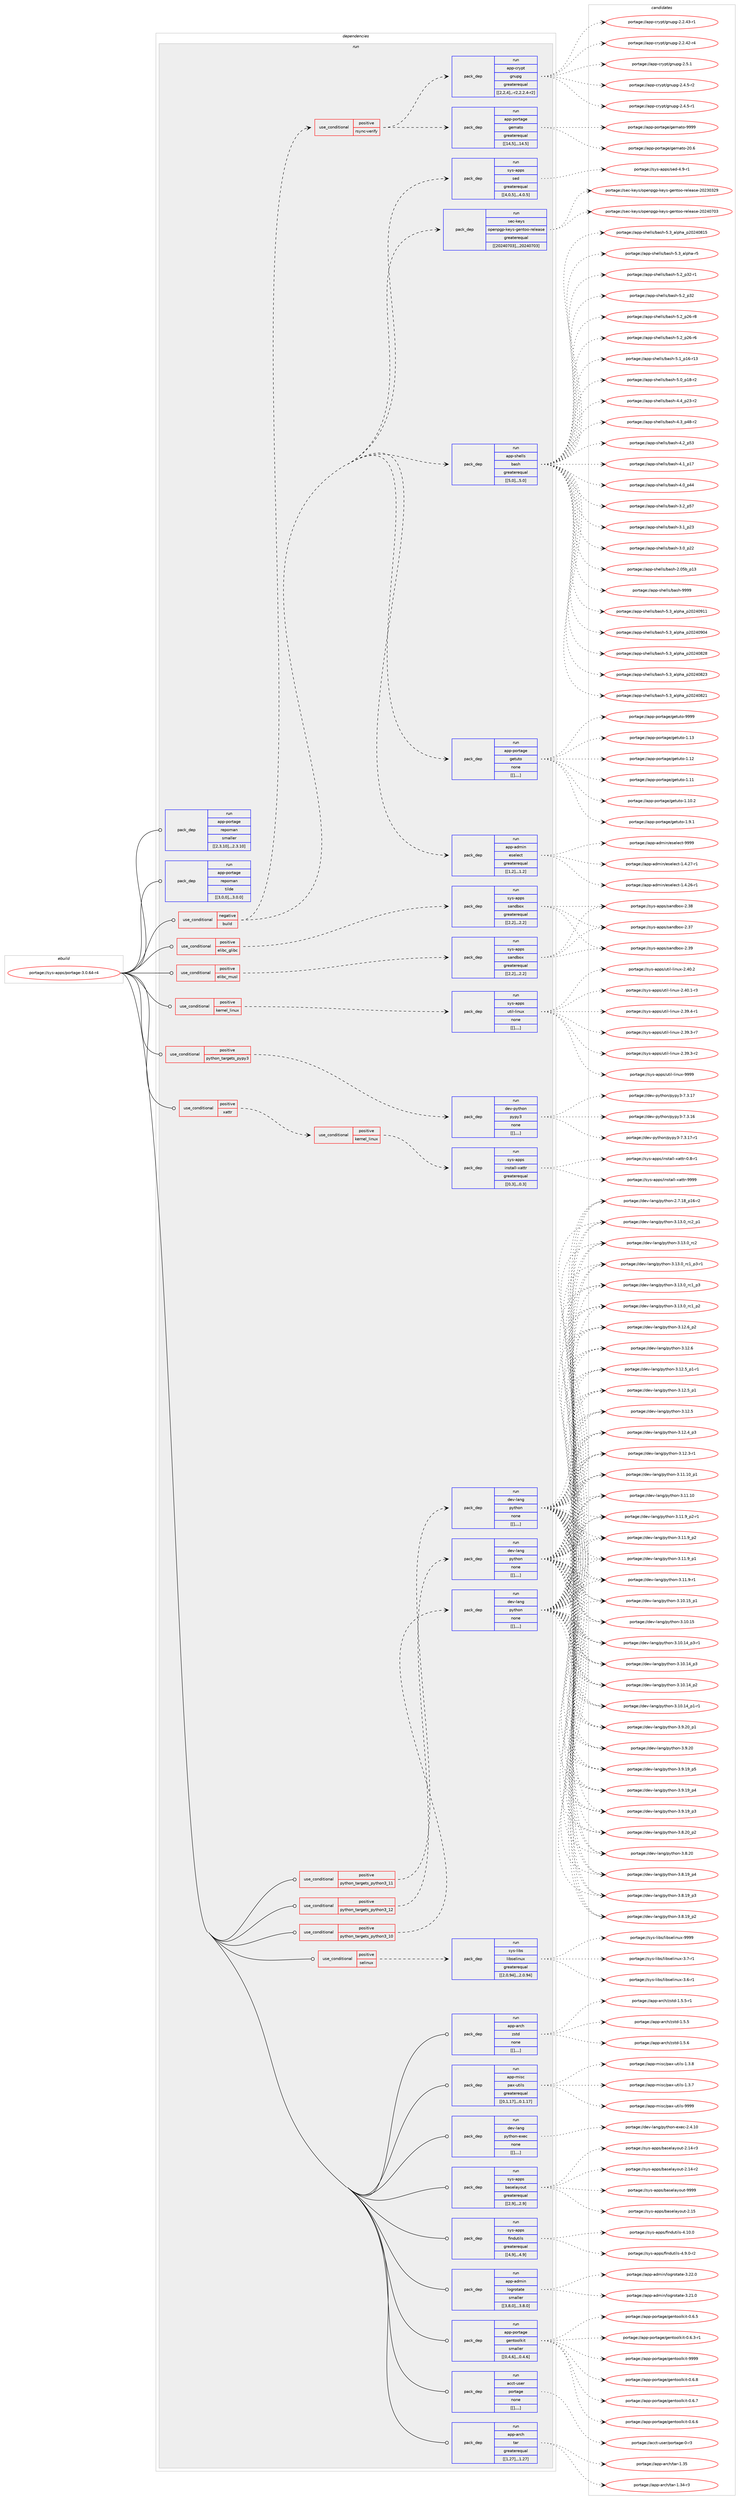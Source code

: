 digraph prolog {

# *************
# Graph options
# *************

newrank=true;
concentrate=true;
compound=true;
graph [rankdir=LR,fontname=Helvetica,fontsize=10,ranksep=1.5];#, ranksep=2.5, nodesep=0.2];
edge  [arrowhead=vee];
node  [fontname=Helvetica,fontsize=10];

# **********
# The ebuild
# **********

subgraph cluster_leftcol {
color=gray;
label=<<i>ebuild</i>>;
id [label="portage://sys-apps/portage-3.0.64-r4", color=red, width=4, href="../sys-apps/portage-3.0.64-r4.svg"];
}

# ****************
# The dependencies
# ****************

subgraph cluster_midcol {
color=gray;
label=<<i>dependencies</i>>;
subgraph cluster_compile {
fillcolor="#eeeeee";
style=filled;
label=<<i>compile</i>>;
}
subgraph cluster_compileandrun {
fillcolor="#eeeeee";
style=filled;
label=<<i>compile and run</i>>;
}
subgraph cluster_run {
fillcolor="#eeeeee";
style=filled;
label=<<i>run</i>>;
subgraph cond115573 {
dependency432664 [label=<<TABLE BORDER="0" CELLBORDER="1" CELLSPACING="0" CELLPADDING="4"><TR><TD ROWSPAN="3" CELLPADDING="10">use_conditional</TD></TR><TR><TD>negative</TD></TR><TR><TD>build</TD></TR></TABLE>>, shape=none, color=red];
subgraph pack314151 {
dependency432665 [label=<<TABLE BORDER="0" CELLBORDER="1" CELLSPACING="0" CELLPADDING="4" WIDTH="220"><TR><TD ROWSPAN="6" CELLPADDING="30">pack_dep</TD></TR><TR><TD WIDTH="110">run</TD></TR><TR><TD>app-admin</TD></TR><TR><TD>eselect</TD></TR><TR><TD>greaterequal</TD></TR><TR><TD>[[1,2],,,1.2]</TD></TR></TABLE>>, shape=none, color=blue];
}
dependency432664:e -> dependency432665:w [weight=20,style="dashed",arrowhead="vee"];
subgraph pack314152 {
dependency432666 [label=<<TABLE BORDER="0" CELLBORDER="1" CELLSPACING="0" CELLPADDING="4" WIDTH="220"><TR><TD ROWSPAN="6" CELLPADDING="30">pack_dep</TD></TR><TR><TD WIDTH="110">run</TD></TR><TR><TD>app-portage</TD></TR><TR><TD>getuto</TD></TR><TR><TD>none</TD></TR><TR><TD>[[],,,,]</TD></TR></TABLE>>, shape=none, color=blue];
}
dependency432664:e -> dependency432666:w [weight=20,style="dashed",arrowhead="vee"];
subgraph pack314153 {
dependency432667 [label=<<TABLE BORDER="0" CELLBORDER="1" CELLSPACING="0" CELLPADDING="4" WIDTH="220"><TR><TD ROWSPAN="6" CELLPADDING="30">pack_dep</TD></TR><TR><TD WIDTH="110">run</TD></TR><TR><TD>app-shells</TD></TR><TR><TD>bash</TD></TR><TR><TD>greaterequal</TD></TR><TR><TD>[[5,0],,,5.0]</TD></TR></TABLE>>, shape=none, color=blue];
}
dependency432664:e -> dependency432667:w [weight=20,style="dashed",arrowhead="vee"];
subgraph pack314154 {
dependency432668 [label=<<TABLE BORDER="0" CELLBORDER="1" CELLSPACING="0" CELLPADDING="4" WIDTH="220"><TR><TD ROWSPAN="6" CELLPADDING="30">pack_dep</TD></TR><TR><TD WIDTH="110">run</TD></TR><TR><TD>sec-keys</TD></TR><TR><TD>openpgp-keys-gentoo-release</TD></TR><TR><TD>greaterequal</TD></TR><TR><TD>[[20240703],,,20240703]</TD></TR></TABLE>>, shape=none, color=blue];
}
dependency432664:e -> dependency432668:w [weight=20,style="dashed",arrowhead="vee"];
subgraph pack314155 {
dependency432669 [label=<<TABLE BORDER="0" CELLBORDER="1" CELLSPACING="0" CELLPADDING="4" WIDTH="220"><TR><TD ROWSPAN="6" CELLPADDING="30">pack_dep</TD></TR><TR><TD WIDTH="110">run</TD></TR><TR><TD>sys-apps</TD></TR><TR><TD>sed</TD></TR><TR><TD>greaterequal</TD></TR><TR><TD>[[4,0,5],,,4.0.5]</TD></TR></TABLE>>, shape=none, color=blue];
}
dependency432664:e -> dependency432669:w [weight=20,style="dashed",arrowhead="vee"];
subgraph cond115574 {
dependency432670 [label=<<TABLE BORDER="0" CELLBORDER="1" CELLSPACING="0" CELLPADDING="4"><TR><TD ROWSPAN="3" CELLPADDING="10">use_conditional</TD></TR><TR><TD>positive</TD></TR><TR><TD>rsync-verify</TD></TR></TABLE>>, shape=none, color=red];
subgraph pack314156 {
dependency432671 [label=<<TABLE BORDER="0" CELLBORDER="1" CELLSPACING="0" CELLPADDING="4" WIDTH="220"><TR><TD ROWSPAN="6" CELLPADDING="30">pack_dep</TD></TR><TR><TD WIDTH="110">run</TD></TR><TR><TD>app-crypt</TD></TR><TR><TD>gnupg</TD></TR><TR><TD>greaterequal</TD></TR><TR><TD>[[2,2,4],,-r2,2.2.4-r2]</TD></TR></TABLE>>, shape=none, color=blue];
}
dependency432670:e -> dependency432671:w [weight=20,style="dashed",arrowhead="vee"];
subgraph pack314157 {
dependency432672 [label=<<TABLE BORDER="0" CELLBORDER="1" CELLSPACING="0" CELLPADDING="4" WIDTH="220"><TR><TD ROWSPAN="6" CELLPADDING="30">pack_dep</TD></TR><TR><TD WIDTH="110">run</TD></TR><TR><TD>app-portage</TD></TR><TR><TD>gemato</TD></TR><TR><TD>greaterequal</TD></TR><TR><TD>[[14,5],,,14.5]</TD></TR></TABLE>>, shape=none, color=blue];
}
dependency432670:e -> dependency432672:w [weight=20,style="dashed",arrowhead="vee"];
}
dependency432664:e -> dependency432670:w [weight=20,style="dashed",arrowhead="vee"];
}
id:e -> dependency432664:w [weight=20,style="solid",arrowhead="odot"];
subgraph cond115575 {
dependency432673 [label=<<TABLE BORDER="0" CELLBORDER="1" CELLSPACING="0" CELLPADDING="4"><TR><TD ROWSPAN="3" CELLPADDING="10">use_conditional</TD></TR><TR><TD>positive</TD></TR><TR><TD>elibc_glibc</TD></TR></TABLE>>, shape=none, color=red];
subgraph pack314158 {
dependency432674 [label=<<TABLE BORDER="0" CELLBORDER="1" CELLSPACING="0" CELLPADDING="4" WIDTH="220"><TR><TD ROWSPAN="6" CELLPADDING="30">pack_dep</TD></TR><TR><TD WIDTH="110">run</TD></TR><TR><TD>sys-apps</TD></TR><TR><TD>sandbox</TD></TR><TR><TD>greaterequal</TD></TR><TR><TD>[[2,2],,,2.2]</TD></TR></TABLE>>, shape=none, color=blue];
}
dependency432673:e -> dependency432674:w [weight=20,style="dashed",arrowhead="vee"];
}
id:e -> dependency432673:w [weight=20,style="solid",arrowhead="odot"];
subgraph cond115576 {
dependency432675 [label=<<TABLE BORDER="0" CELLBORDER="1" CELLSPACING="0" CELLPADDING="4"><TR><TD ROWSPAN="3" CELLPADDING="10">use_conditional</TD></TR><TR><TD>positive</TD></TR><TR><TD>elibc_musl</TD></TR></TABLE>>, shape=none, color=red];
subgraph pack314159 {
dependency432676 [label=<<TABLE BORDER="0" CELLBORDER="1" CELLSPACING="0" CELLPADDING="4" WIDTH="220"><TR><TD ROWSPAN="6" CELLPADDING="30">pack_dep</TD></TR><TR><TD WIDTH="110">run</TD></TR><TR><TD>sys-apps</TD></TR><TR><TD>sandbox</TD></TR><TR><TD>greaterequal</TD></TR><TR><TD>[[2,2],,,2.2]</TD></TR></TABLE>>, shape=none, color=blue];
}
dependency432675:e -> dependency432676:w [weight=20,style="dashed",arrowhead="vee"];
}
id:e -> dependency432675:w [weight=20,style="solid",arrowhead="odot"];
subgraph cond115577 {
dependency432677 [label=<<TABLE BORDER="0" CELLBORDER="1" CELLSPACING="0" CELLPADDING="4"><TR><TD ROWSPAN="3" CELLPADDING="10">use_conditional</TD></TR><TR><TD>positive</TD></TR><TR><TD>kernel_linux</TD></TR></TABLE>>, shape=none, color=red];
subgraph pack314160 {
dependency432678 [label=<<TABLE BORDER="0" CELLBORDER="1" CELLSPACING="0" CELLPADDING="4" WIDTH="220"><TR><TD ROWSPAN="6" CELLPADDING="30">pack_dep</TD></TR><TR><TD WIDTH="110">run</TD></TR><TR><TD>sys-apps</TD></TR><TR><TD>util-linux</TD></TR><TR><TD>none</TD></TR><TR><TD>[[],,,,]</TD></TR></TABLE>>, shape=none, color=blue];
}
dependency432677:e -> dependency432678:w [weight=20,style="dashed",arrowhead="vee"];
}
id:e -> dependency432677:w [weight=20,style="solid",arrowhead="odot"];
subgraph cond115578 {
dependency432679 [label=<<TABLE BORDER="0" CELLBORDER="1" CELLSPACING="0" CELLPADDING="4"><TR><TD ROWSPAN="3" CELLPADDING="10">use_conditional</TD></TR><TR><TD>positive</TD></TR><TR><TD>python_targets_pypy3</TD></TR></TABLE>>, shape=none, color=red];
subgraph pack314161 {
dependency432680 [label=<<TABLE BORDER="0" CELLBORDER="1" CELLSPACING="0" CELLPADDING="4" WIDTH="220"><TR><TD ROWSPAN="6" CELLPADDING="30">pack_dep</TD></TR><TR><TD WIDTH="110">run</TD></TR><TR><TD>dev-python</TD></TR><TR><TD>pypy3</TD></TR><TR><TD>none</TD></TR><TR><TD>[[],,,,]</TD></TR></TABLE>>, shape=none, color=blue];
}
dependency432679:e -> dependency432680:w [weight=20,style="dashed",arrowhead="vee"];
}
id:e -> dependency432679:w [weight=20,style="solid",arrowhead="odot"];
subgraph cond115579 {
dependency432681 [label=<<TABLE BORDER="0" CELLBORDER="1" CELLSPACING="0" CELLPADDING="4"><TR><TD ROWSPAN="3" CELLPADDING="10">use_conditional</TD></TR><TR><TD>positive</TD></TR><TR><TD>python_targets_python3_10</TD></TR></TABLE>>, shape=none, color=red];
subgraph pack314162 {
dependency432682 [label=<<TABLE BORDER="0" CELLBORDER="1" CELLSPACING="0" CELLPADDING="4" WIDTH="220"><TR><TD ROWSPAN="6" CELLPADDING="30">pack_dep</TD></TR><TR><TD WIDTH="110">run</TD></TR><TR><TD>dev-lang</TD></TR><TR><TD>python</TD></TR><TR><TD>none</TD></TR><TR><TD>[[],,,,]</TD></TR></TABLE>>, shape=none, color=blue];
}
dependency432681:e -> dependency432682:w [weight=20,style="dashed",arrowhead="vee"];
}
id:e -> dependency432681:w [weight=20,style="solid",arrowhead="odot"];
subgraph cond115580 {
dependency432683 [label=<<TABLE BORDER="0" CELLBORDER="1" CELLSPACING="0" CELLPADDING="4"><TR><TD ROWSPAN="3" CELLPADDING="10">use_conditional</TD></TR><TR><TD>positive</TD></TR><TR><TD>python_targets_python3_11</TD></TR></TABLE>>, shape=none, color=red];
subgraph pack314163 {
dependency432684 [label=<<TABLE BORDER="0" CELLBORDER="1" CELLSPACING="0" CELLPADDING="4" WIDTH="220"><TR><TD ROWSPAN="6" CELLPADDING="30">pack_dep</TD></TR><TR><TD WIDTH="110">run</TD></TR><TR><TD>dev-lang</TD></TR><TR><TD>python</TD></TR><TR><TD>none</TD></TR><TR><TD>[[],,,,]</TD></TR></TABLE>>, shape=none, color=blue];
}
dependency432683:e -> dependency432684:w [weight=20,style="dashed",arrowhead="vee"];
}
id:e -> dependency432683:w [weight=20,style="solid",arrowhead="odot"];
subgraph cond115581 {
dependency432685 [label=<<TABLE BORDER="0" CELLBORDER="1" CELLSPACING="0" CELLPADDING="4"><TR><TD ROWSPAN="3" CELLPADDING="10">use_conditional</TD></TR><TR><TD>positive</TD></TR><TR><TD>python_targets_python3_12</TD></TR></TABLE>>, shape=none, color=red];
subgraph pack314164 {
dependency432686 [label=<<TABLE BORDER="0" CELLBORDER="1" CELLSPACING="0" CELLPADDING="4" WIDTH="220"><TR><TD ROWSPAN="6" CELLPADDING="30">pack_dep</TD></TR><TR><TD WIDTH="110">run</TD></TR><TR><TD>dev-lang</TD></TR><TR><TD>python</TD></TR><TR><TD>none</TD></TR><TR><TD>[[],,,,]</TD></TR></TABLE>>, shape=none, color=blue];
}
dependency432685:e -> dependency432686:w [weight=20,style="dashed",arrowhead="vee"];
}
id:e -> dependency432685:w [weight=20,style="solid",arrowhead="odot"];
subgraph cond115582 {
dependency432687 [label=<<TABLE BORDER="0" CELLBORDER="1" CELLSPACING="0" CELLPADDING="4"><TR><TD ROWSPAN="3" CELLPADDING="10">use_conditional</TD></TR><TR><TD>positive</TD></TR><TR><TD>selinux</TD></TR></TABLE>>, shape=none, color=red];
subgraph pack314165 {
dependency432688 [label=<<TABLE BORDER="0" CELLBORDER="1" CELLSPACING="0" CELLPADDING="4" WIDTH="220"><TR><TD ROWSPAN="6" CELLPADDING="30">pack_dep</TD></TR><TR><TD WIDTH="110">run</TD></TR><TR><TD>sys-libs</TD></TR><TR><TD>libselinux</TD></TR><TR><TD>greaterequal</TD></TR><TR><TD>[[2,0,94],,,2.0.94]</TD></TR></TABLE>>, shape=none, color=blue];
}
dependency432687:e -> dependency432688:w [weight=20,style="dashed",arrowhead="vee"];
}
id:e -> dependency432687:w [weight=20,style="solid",arrowhead="odot"];
subgraph cond115583 {
dependency432689 [label=<<TABLE BORDER="0" CELLBORDER="1" CELLSPACING="0" CELLPADDING="4"><TR><TD ROWSPAN="3" CELLPADDING="10">use_conditional</TD></TR><TR><TD>positive</TD></TR><TR><TD>xattr</TD></TR></TABLE>>, shape=none, color=red];
subgraph cond115584 {
dependency432690 [label=<<TABLE BORDER="0" CELLBORDER="1" CELLSPACING="0" CELLPADDING="4"><TR><TD ROWSPAN="3" CELLPADDING="10">use_conditional</TD></TR><TR><TD>positive</TD></TR><TR><TD>kernel_linux</TD></TR></TABLE>>, shape=none, color=red];
subgraph pack314166 {
dependency432691 [label=<<TABLE BORDER="0" CELLBORDER="1" CELLSPACING="0" CELLPADDING="4" WIDTH="220"><TR><TD ROWSPAN="6" CELLPADDING="30">pack_dep</TD></TR><TR><TD WIDTH="110">run</TD></TR><TR><TD>sys-apps</TD></TR><TR><TD>install-xattr</TD></TR><TR><TD>greaterequal</TD></TR><TR><TD>[[0,3],,,0.3]</TD></TR></TABLE>>, shape=none, color=blue];
}
dependency432690:e -> dependency432691:w [weight=20,style="dashed",arrowhead="vee"];
}
dependency432689:e -> dependency432690:w [weight=20,style="dashed",arrowhead="vee"];
}
id:e -> dependency432689:w [weight=20,style="solid",arrowhead="odot"];
subgraph pack314167 {
dependency432692 [label=<<TABLE BORDER="0" CELLBORDER="1" CELLSPACING="0" CELLPADDING="4" WIDTH="220"><TR><TD ROWSPAN="6" CELLPADDING="30">pack_dep</TD></TR><TR><TD WIDTH="110">run</TD></TR><TR><TD>acct-user</TD></TR><TR><TD>portage</TD></TR><TR><TD>none</TD></TR><TR><TD>[[],,,,]</TD></TR></TABLE>>, shape=none, color=blue];
}
id:e -> dependency432692:w [weight=20,style="solid",arrowhead="odot"];
subgraph pack314168 {
dependency432693 [label=<<TABLE BORDER="0" CELLBORDER="1" CELLSPACING="0" CELLPADDING="4" WIDTH="220"><TR><TD ROWSPAN="6" CELLPADDING="30">pack_dep</TD></TR><TR><TD WIDTH="110">run</TD></TR><TR><TD>app-arch</TD></TR><TR><TD>tar</TD></TR><TR><TD>greaterequal</TD></TR><TR><TD>[[1,27],,,1.27]</TD></TR></TABLE>>, shape=none, color=blue];
}
id:e -> dependency432693:w [weight=20,style="solid",arrowhead="odot"];
subgraph pack314169 {
dependency432694 [label=<<TABLE BORDER="0" CELLBORDER="1" CELLSPACING="0" CELLPADDING="4" WIDTH="220"><TR><TD ROWSPAN="6" CELLPADDING="30">pack_dep</TD></TR><TR><TD WIDTH="110">run</TD></TR><TR><TD>app-arch</TD></TR><TR><TD>zstd</TD></TR><TR><TD>none</TD></TR><TR><TD>[[],,,,]</TD></TR></TABLE>>, shape=none, color=blue];
}
id:e -> dependency432694:w [weight=20,style="solid",arrowhead="odot"];
subgraph pack314170 {
dependency432695 [label=<<TABLE BORDER="0" CELLBORDER="1" CELLSPACING="0" CELLPADDING="4" WIDTH="220"><TR><TD ROWSPAN="6" CELLPADDING="30">pack_dep</TD></TR><TR><TD WIDTH="110">run</TD></TR><TR><TD>app-misc</TD></TR><TR><TD>pax-utils</TD></TR><TR><TD>greaterequal</TD></TR><TR><TD>[[0,1,17],,,0.1.17]</TD></TR></TABLE>>, shape=none, color=blue];
}
id:e -> dependency432695:w [weight=20,style="solid",arrowhead="odot"];
subgraph pack314171 {
dependency432696 [label=<<TABLE BORDER="0" CELLBORDER="1" CELLSPACING="0" CELLPADDING="4" WIDTH="220"><TR><TD ROWSPAN="6" CELLPADDING="30">pack_dep</TD></TR><TR><TD WIDTH="110">run</TD></TR><TR><TD>dev-lang</TD></TR><TR><TD>python-exec</TD></TR><TR><TD>none</TD></TR><TR><TD>[[],,,,]</TD></TR></TABLE>>, shape=none, color=blue];
}
id:e -> dependency432696:w [weight=20,style="solid",arrowhead="odot"];
subgraph pack314172 {
dependency432697 [label=<<TABLE BORDER="0" CELLBORDER="1" CELLSPACING="0" CELLPADDING="4" WIDTH="220"><TR><TD ROWSPAN="6" CELLPADDING="30">pack_dep</TD></TR><TR><TD WIDTH="110">run</TD></TR><TR><TD>sys-apps</TD></TR><TR><TD>baselayout</TD></TR><TR><TD>greaterequal</TD></TR><TR><TD>[[2,9],,,2.9]</TD></TR></TABLE>>, shape=none, color=blue];
}
id:e -> dependency432697:w [weight=20,style="solid",arrowhead="odot"];
subgraph pack314173 {
dependency432698 [label=<<TABLE BORDER="0" CELLBORDER="1" CELLSPACING="0" CELLPADDING="4" WIDTH="220"><TR><TD ROWSPAN="6" CELLPADDING="30">pack_dep</TD></TR><TR><TD WIDTH="110">run</TD></TR><TR><TD>sys-apps</TD></TR><TR><TD>findutils</TD></TR><TR><TD>greaterequal</TD></TR><TR><TD>[[4,9],,,4.9]</TD></TR></TABLE>>, shape=none, color=blue];
}
id:e -> dependency432698:w [weight=20,style="solid",arrowhead="odot"];
subgraph pack314174 {
dependency432699 [label=<<TABLE BORDER="0" CELLBORDER="1" CELLSPACING="0" CELLPADDING="4" WIDTH="220"><TR><TD ROWSPAN="6" CELLPADDING="30">pack_dep</TD></TR><TR><TD WIDTH="110">run</TD></TR><TR><TD>app-admin</TD></TR><TR><TD>logrotate</TD></TR><TR><TD>smaller</TD></TR><TR><TD>[[3,8,0],,,3.8.0]</TD></TR></TABLE>>, shape=none, color=blue];
}
id:e -> dependency432699:w [weight=20,style="solid",arrowhead="odot"];
subgraph pack314175 {
dependency432700 [label=<<TABLE BORDER="0" CELLBORDER="1" CELLSPACING="0" CELLPADDING="4" WIDTH="220"><TR><TD ROWSPAN="6" CELLPADDING="30">pack_dep</TD></TR><TR><TD WIDTH="110">run</TD></TR><TR><TD>app-portage</TD></TR><TR><TD>gentoolkit</TD></TR><TR><TD>smaller</TD></TR><TR><TD>[[0,4,6],,,0.4.6]</TD></TR></TABLE>>, shape=none, color=blue];
}
id:e -> dependency432700:w [weight=20,style="solid",arrowhead="odot"];
subgraph pack314176 {
dependency432701 [label=<<TABLE BORDER="0" CELLBORDER="1" CELLSPACING="0" CELLPADDING="4" WIDTH="220"><TR><TD ROWSPAN="6" CELLPADDING="30">pack_dep</TD></TR><TR><TD WIDTH="110">run</TD></TR><TR><TD>app-portage</TD></TR><TR><TD>repoman</TD></TR><TR><TD>smaller</TD></TR><TR><TD>[[2,3,10],,,2.3.10]</TD></TR></TABLE>>, shape=none, color=blue];
}
id:e -> dependency432701:w [weight=20,style="solid",arrowhead="odot"];
subgraph pack314177 {
dependency432702 [label=<<TABLE BORDER="0" CELLBORDER="1" CELLSPACING="0" CELLPADDING="4" WIDTH="220"><TR><TD ROWSPAN="6" CELLPADDING="30">pack_dep</TD></TR><TR><TD WIDTH="110">run</TD></TR><TR><TD>app-portage</TD></TR><TR><TD>repoman</TD></TR><TR><TD>tilde</TD></TR><TR><TD>[[3,0,0],,,3.0.0]</TD></TR></TABLE>>, shape=none, color=blue];
}
id:e -> dependency432702:w [weight=20,style="solid",arrowhead="odot"];
}
}

# **************
# The candidates
# **************

subgraph cluster_choices {
rank=same;
color=gray;
label=<<i>candidates</i>>;

subgraph choice314151 {
color=black;
nodesep=1;
choice97112112459710010910511047101115101108101991164557575757 [label="portage://app-admin/eselect-9999", color=red, width=4,href="../app-admin/eselect-9999.svg"];
choice9711211245971001091051104710111510110810199116454946524650554511449 [label="portage://app-admin/eselect-1.4.27-r1", color=red, width=4,href="../app-admin/eselect-1.4.27-r1.svg"];
choice9711211245971001091051104710111510110810199116454946524650544511449 [label="portage://app-admin/eselect-1.4.26-r1", color=red, width=4,href="../app-admin/eselect-1.4.26-r1.svg"];
dependency432665:e -> choice97112112459710010910511047101115101108101991164557575757:w [style=dotted,weight="100"];
dependency432665:e -> choice9711211245971001091051104710111510110810199116454946524650554511449:w [style=dotted,weight="100"];
dependency432665:e -> choice9711211245971001091051104710111510110810199116454946524650544511449:w [style=dotted,weight="100"];
}
subgraph choice314152 {
color=black;
nodesep=1;
choice971121124511211111411697103101471031011161171161114557575757 [label="portage://app-portage/getuto-9999", color=red, width=4,href="../app-portage/getuto-9999.svg"];
choice971121124511211111411697103101471031011161171161114549464951 [label="portage://app-portage/getuto-1.13", color=red, width=4,href="../app-portage/getuto-1.13.svg"];
choice971121124511211111411697103101471031011161171161114549464950 [label="portage://app-portage/getuto-1.12", color=red, width=4,href="../app-portage/getuto-1.12.svg"];
choice971121124511211111411697103101471031011161171161114549464949 [label="portage://app-portage/getuto-1.11", color=red, width=4,href="../app-portage/getuto-1.11.svg"];
choice9711211245112111114116971031014710310111611711611145494649484650 [label="portage://app-portage/getuto-1.10.2", color=red, width=4,href="../app-portage/getuto-1.10.2.svg"];
choice97112112451121111141169710310147103101116117116111454946574649 [label="portage://app-portage/getuto-1.9.1", color=red, width=4,href="../app-portage/getuto-1.9.1.svg"];
dependency432666:e -> choice971121124511211111411697103101471031011161171161114557575757:w [style=dotted,weight="100"];
dependency432666:e -> choice971121124511211111411697103101471031011161171161114549464951:w [style=dotted,weight="100"];
dependency432666:e -> choice971121124511211111411697103101471031011161171161114549464950:w [style=dotted,weight="100"];
dependency432666:e -> choice971121124511211111411697103101471031011161171161114549464949:w [style=dotted,weight="100"];
dependency432666:e -> choice9711211245112111114116971031014710310111611711611145494649484650:w [style=dotted,weight="100"];
dependency432666:e -> choice97112112451121111141169710310147103101116117116111454946574649:w [style=dotted,weight="100"];
}
subgraph choice314153 {
color=black;
nodesep=1;
choice97112112451151041011081081154798971151044557575757 [label="portage://app-shells/bash-9999", color=red, width=4,href="../app-shells/bash-9999.svg"];
choice971121124511510410110810811547989711510445534651959710811210497951125048505248574949 [label="portage://app-shells/bash-5.3_alpha_p20240911", color=red, width=4,href="../app-shells/bash-5.3_alpha_p20240911.svg"];
choice971121124511510410110810811547989711510445534651959710811210497951125048505248574852 [label="portage://app-shells/bash-5.3_alpha_p20240904", color=red, width=4,href="../app-shells/bash-5.3_alpha_p20240904.svg"];
choice971121124511510410110810811547989711510445534651959710811210497951125048505248565056 [label="portage://app-shells/bash-5.3_alpha_p20240828", color=red, width=4,href="../app-shells/bash-5.3_alpha_p20240828.svg"];
choice971121124511510410110810811547989711510445534651959710811210497951125048505248565051 [label="portage://app-shells/bash-5.3_alpha_p20240823", color=red, width=4,href="../app-shells/bash-5.3_alpha_p20240823.svg"];
choice971121124511510410110810811547989711510445534651959710811210497951125048505248565049 [label="portage://app-shells/bash-5.3_alpha_p20240821", color=red, width=4,href="../app-shells/bash-5.3_alpha_p20240821.svg"];
choice971121124511510410110810811547989711510445534651959710811210497951125048505248564953 [label="portage://app-shells/bash-5.3_alpha_p20240815", color=red, width=4,href="../app-shells/bash-5.3_alpha_p20240815.svg"];
choice9711211245115104101108108115479897115104455346519597108112104974511453 [label="portage://app-shells/bash-5.3_alpha-r5", color=red, width=4,href="../app-shells/bash-5.3_alpha-r5.svg"];
choice9711211245115104101108108115479897115104455346509511251504511449 [label="portage://app-shells/bash-5.2_p32-r1", color=red, width=4,href="../app-shells/bash-5.2_p32-r1.svg"];
choice971121124511510410110810811547989711510445534650951125150 [label="portage://app-shells/bash-5.2_p32", color=red, width=4,href="../app-shells/bash-5.2_p32.svg"];
choice9711211245115104101108108115479897115104455346509511250544511456 [label="portage://app-shells/bash-5.2_p26-r8", color=red, width=4,href="../app-shells/bash-5.2_p26-r8.svg"];
choice9711211245115104101108108115479897115104455346509511250544511454 [label="portage://app-shells/bash-5.2_p26-r6", color=red, width=4,href="../app-shells/bash-5.2_p26-r6.svg"];
choice971121124511510410110810811547989711510445534649951124954451144951 [label="portage://app-shells/bash-5.1_p16-r13", color=red, width=4,href="../app-shells/bash-5.1_p16-r13.svg"];
choice9711211245115104101108108115479897115104455346489511249564511450 [label="portage://app-shells/bash-5.0_p18-r2", color=red, width=4,href="../app-shells/bash-5.0_p18-r2.svg"];
choice9711211245115104101108108115479897115104455246529511250514511450 [label="portage://app-shells/bash-4.4_p23-r2", color=red, width=4,href="../app-shells/bash-4.4_p23-r2.svg"];
choice9711211245115104101108108115479897115104455246519511252564511450 [label="portage://app-shells/bash-4.3_p48-r2", color=red, width=4,href="../app-shells/bash-4.3_p48-r2.svg"];
choice971121124511510410110810811547989711510445524650951125351 [label="portage://app-shells/bash-4.2_p53", color=red, width=4,href="../app-shells/bash-4.2_p53.svg"];
choice971121124511510410110810811547989711510445524649951124955 [label="portage://app-shells/bash-4.1_p17", color=red, width=4,href="../app-shells/bash-4.1_p17.svg"];
choice971121124511510410110810811547989711510445524648951125252 [label="portage://app-shells/bash-4.0_p44", color=red, width=4,href="../app-shells/bash-4.0_p44.svg"];
choice971121124511510410110810811547989711510445514650951125355 [label="portage://app-shells/bash-3.2_p57", color=red, width=4,href="../app-shells/bash-3.2_p57.svg"];
choice971121124511510410110810811547989711510445514649951125051 [label="portage://app-shells/bash-3.1_p23", color=red, width=4,href="../app-shells/bash-3.1_p23.svg"];
choice971121124511510410110810811547989711510445514648951125050 [label="portage://app-shells/bash-3.0_p22", color=red, width=4,href="../app-shells/bash-3.0_p22.svg"];
choice9711211245115104101108108115479897115104455046485398951124951 [label="portage://app-shells/bash-2.05b_p13", color=red, width=4,href="../app-shells/bash-2.05b_p13.svg"];
dependency432667:e -> choice97112112451151041011081081154798971151044557575757:w [style=dotted,weight="100"];
dependency432667:e -> choice971121124511510410110810811547989711510445534651959710811210497951125048505248574949:w [style=dotted,weight="100"];
dependency432667:e -> choice971121124511510410110810811547989711510445534651959710811210497951125048505248574852:w [style=dotted,weight="100"];
dependency432667:e -> choice971121124511510410110810811547989711510445534651959710811210497951125048505248565056:w [style=dotted,weight="100"];
dependency432667:e -> choice971121124511510410110810811547989711510445534651959710811210497951125048505248565051:w [style=dotted,weight="100"];
dependency432667:e -> choice971121124511510410110810811547989711510445534651959710811210497951125048505248565049:w [style=dotted,weight="100"];
dependency432667:e -> choice971121124511510410110810811547989711510445534651959710811210497951125048505248564953:w [style=dotted,weight="100"];
dependency432667:e -> choice9711211245115104101108108115479897115104455346519597108112104974511453:w [style=dotted,weight="100"];
dependency432667:e -> choice9711211245115104101108108115479897115104455346509511251504511449:w [style=dotted,weight="100"];
dependency432667:e -> choice971121124511510410110810811547989711510445534650951125150:w [style=dotted,weight="100"];
dependency432667:e -> choice9711211245115104101108108115479897115104455346509511250544511456:w [style=dotted,weight="100"];
dependency432667:e -> choice9711211245115104101108108115479897115104455346509511250544511454:w [style=dotted,weight="100"];
dependency432667:e -> choice971121124511510410110810811547989711510445534649951124954451144951:w [style=dotted,weight="100"];
dependency432667:e -> choice9711211245115104101108108115479897115104455346489511249564511450:w [style=dotted,weight="100"];
dependency432667:e -> choice9711211245115104101108108115479897115104455246529511250514511450:w [style=dotted,weight="100"];
dependency432667:e -> choice9711211245115104101108108115479897115104455246519511252564511450:w [style=dotted,weight="100"];
dependency432667:e -> choice971121124511510410110810811547989711510445524650951125351:w [style=dotted,weight="100"];
dependency432667:e -> choice971121124511510410110810811547989711510445524649951124955:w [style=dotted,weight="100"];
dependency432667:e -> choice971121124511510410110810811547989711510445524648951125252:w [style=dotted,weight="100"];
dependency432667:e -> choice971121124511510410110810811547989711510445514650951125355:w [style=dotted,weight="100"];
dependency432667:e -> choice971121124511510410110810811547989711510445514649951125051:w [style=dotted,weight="100"];
dependency432667:e -> choice971121124511510410110810811547989711510445514648951125050:w [style=dotted,weight="100"];
dependency432667:e -> choice9711211245115104101108108115479897115104455046485398951124951:w [style=dotted,weight="100"];
}
subgraph choice314154 {
color=black;
nodesep=1;
choice11510199451071011211154711111210111011210311245107101121115451031011101161111114511410110810197115101455048505248554851 [label="portage://sec-keys/openpgp-keys-gentoo-release-20240703", color=red, width=4,href="../sec-keys/openpgp-keys-gentoo-release-20240703.svg"];
choice11510199451071011211154711111210111011210311245107101121115451031011101161111114511410110810197115101455048505148515057 [label="portage://sec-keys/openpgp-keys-gentoo-release-20230329", color=red, width=4,href="../sec-keys/openpgp-keys-gentoo-release-20230329.svg"];
dependency432668:e -> choice11510199451071011211154711111210111011210311245107101121115451031011101161111114511410110810197115101455048505248554851:w [style=dotted,weight="100"];
dependency432668:e -> choice11510199451071011211154711111210111011210311245107101121115451031011101161111114511410110810197115101455048505148515057:w [style=dotted,weight="100"];
}
subgraph choice314155 {
color=black;
nodesep=1;
choice115121115459711211211547115101100455246574511449 [label="portage://sys-apps/sed-4.9-r1", color=red, width=4,href="../sys-apps/sed-4.9-r1.svg"];
dependency432669:e -> choice115121115459711211211547115101100455246574511449:w [style=dotted,weight="100"];
}
subgraph choice314156 {
color=black;
nodesep=1;
choice97112112459911412111211647103110117112103455046534649 [label="portage://app-crypt/gnupg-2.5.1", color=red, width=4,href="../app-crypt/gnupg-2.5.1.svg"];
choice971121124599114121112116471031101171121034550465246534511450 [label="portage://app-crypt/gnupg-2.4.5-r2", color=red, width=4,href="../app-crypt/gnupg-2.4.5-r2.svg"];
choice971121124599114121112116471031101171121034550465246534511449 [label="portage://app-crypt/gnupg-2.4.5-r1", color=red, width=4,href="../app-crypt/gnupg-2.4.5-r1.svg"];
choice97112112459911412111211647103110117112103455046504652514511449 [label="portage://app-crypt/gnupg-2.2.43-r1", color=red, width=4,href="../app-crypt/gnupg-2.2.43-r1.svg"];
choice97112112459911412111211647103110117112103455046504652504511452 [label="portage://app-crypt/gnupg-2.2.42-r4", color=red, width=4,href="../app-crypt/gnupg-2.2.42-r4.svg"];
dependency432671:e -> choice97112112459911412111211647103110117112103455046534649:w [style=dotted,weight="100"];
dependency432671:e -> choice971121124599114121112116471031101171121034550465246534511450:w [style=dotted,weight="100"];
dependency432671:e -> choice971121124599114121112116471031101171121034550465246534511449:w [style=dotted,weight="100"];
dependency432671:e -> choice97112112459911412111211647103110117112103455046504652514511449:w [style=dotted,weight="100"];
dependency432671:e -> choice97112112459911412111211647103110117112103455046504652504511452:w [style=dotted,weight="100"];
}
subgraph choice314157 {
color=black;
nodesep=1;
choice97112112451121111141169710310147103101109971161114557575757 [label="portage://app-portage/gemato-9999", color=red, width=4,href="../app-portage/gemato-9999.svg"];
choice97112112451121111141169710310147103101109971161114550484654 [label="portage://app-portage/gemato-20.6", color=red, width=4,href="../app-portage/gemato-20.6.svg"];
dependency432672:e -> choice97112112451121111141169710310147103101109971161114557575757:w [style=dotted,weight="100"];
dependency432672:e -> choice97112112451121111141169710310147103101109971161114550484654:w [style=dotted,weight="100"];
}
subgraph choice314158 {
color=black;
nodesep=1;
choice11512111545971121121154711597110100981111204550465157 [label="portage://sys-apps/sandbox-2.39", color=red, width=4,href="../sys-apps/sandbox-2.39.svg"];
choice11512111545971121121154711597110100981111204550465156 [label="portage://sys-apps/sandbox-2.38", color=red, width=4,href="../sys-apps/sandbox-2.38.svg"];
choice11512111545971121121154711597110100981111204550465155 [label="portage://sys-apps/sandbox-2.37", color=red, width=4,href="../sys-apps/sandbox-2.37.svg"];
dependency432674:e -> choice11512111545971121121154711597110100981111204550465157:w [style=dotted,weight="100"];
dependency432674:e -> choice11512111545971121121154711597110100981111204550465156:w [style=dotted,weight="100"];
dependency432674:e -> choice11512111545971121121154711597110100981111204550465155:w [style=dotted,weight="100"];
}
subgraph choice314159 {
color=black;
nodesep=1;
choice11512111545971121121154711597110100981111204550465157 [label="portage://sys-apps/sandbox-2.39", color=red, width=4,href="../sys-apps/sandbox-2.39.svg"];
choice11512111545971121121154711597110100981111204550465156 [label="portage://sys-apps/sandbox-2.38", color=red, width=4,href="../sys-apps/sandbox-2.38.svg"];
choice11512111545971121121154711597110100981111204550465155 [label="portage://sys-apps/sandbox-2.37", color=red, width=4,href="../sys-apps/sandbox-2.37.svg"];
dependency432676:e -> choice11512111545971121121154711597110100981111204550465157:w [style=dotted,weight="100"];
dependency432676:e -> choice11512111545971121121154711597110100981111204550465156:w [style=dotted,weight="100"];
dependency432676:e -> choice11512111545971121121154711597110100981111204550465155:w [style=dotted,weight="100"];
}
subgraph choice314160 {
color=black;
nodesep=1;
choice115121115459711211211547117116105108451081051101171204557575757 [label="portage://sys-apps/util-linux-9999", color=red, width=4,href="../sys-apps/util-linux-9999.svg"];
choice1151211154597112112115471171161051084510810511011712045504652484650 [label="portage://sys-apps/util-linux-2.40.2", color=red, width=4,href="../sys-apps/util-linux-2.40.2.svg"];
choice11512111545971121121154711711610510845108105110117120455046524846494511451 [label="portage://sys-apps/util-linux-2.40.1-r3", color=red, width=4,href="../sys-apps/util-linux-2.40.1-r3.svg"];
choice11512111545971121121154711711610510845108105110117120455046515746524511449 [label="portage://sys-apps/util-linux-2.39.4-r1", color=red, width=4,href="../sys-apps/util-linux-2.39.4-r1.svg"];
choice11512111545971121121154711711610510845108105110117120455046515746514511455 [label="portage://sys-apps/util-linux-2.39.3-r7", color=red, width=4,href="../sys-apps/util-linux-2.39.3-r7.svg"];
choice11512111545971121121154711711610510845108105110117120455046515746514511450 [label="portage://sys-apps/util-linux-2.39.3-r2", color=red, width=4,href="../sys-apps/util-linux-2.39.3-r2.svg"];
dependency432678:e -> choice115121115459711211211547117116105108451081051101171204557575757:w [style=dotted,weight="100"];
dependency432678:e -> choice1151211154597112112115471171161051084510810511011712045504652484650:w [style=dotted,weight="100"];
dependency432678:e -> choice11512111545971121121154711711610510845108105110117120455046524846494511451:w [style=dotted,weight="100"];
dependency432678:e -> choice11512111545971121121154711711610510845108105110117120455046515746524511449:w [style=dotted,weight="100"];
dependency432678:e -> choice11512111545971121121154711711610510845108105110117120455046515746514511455:w [style=dotted,weight="100"];
dependency432678:e -> choice11512111545971121121154711711610510845108105110117120455046515746514511450:w [style=dotted,weight="100"];
}
subgraph choice314161 {
color=black;
nodesep=1;
choice100101118451121211161041111104711212111212151455546514649554511449 [label="portage://dev-python/pypy3-7.3.17-r1", color=red, width=4,href="../dev-python/pypy3-7.3.17-r1.svg"];
choice10010111845112121116104111110471121211121215145554651464955 [label="portage://dev-python/pypy3-7.3.17", color=red, width=4,href="../dev-python/pypy3-7.3.17.svg"];
choice10010111845112121116104111110471121211121215145554651464954 [label="portage://dev-python/pypy3-7.3.16", color=red, width=4,href="../dev-python/pypy3-7.3.16.svg"];
dependency432680:e -> choice100101118451121211161041111104711212111212151455546514649554511449:w [style=dotted,weight="100"];
dependency432680:e -> choice10010111845112121116104111110471121211121215145554651464955:w [style=dotted,weight="100"];
dependency432680:e -> choice10010111845112121116104111110471121211121215145554651464954:w [style=dotted,weight="100"];
}
subgraph choice314162 {
color=black;
nodesep=1;
choice100101118451089711010347112121116104111110455146495146489511499509511249 [label="portage://dev-lang/python-3.13.0_rc2_p1", color=red, width=4,href="../dev-lang/python-3.13.0_rc2_p1.svg"];
choice10010111845108971101034711212111610411111045514649514648951149950 [label="portage://dev-lang/python-3.13.0_rc2", color=red, width=4,href="../dev-lang/python-3.13.0_rc2.svg"];
choice1001011184510897110103471121211161041111104551464951464895114994995112514511449 [label="portage://dev-lang/python-3.13.0_rc1_p3-r1", color=red, width=4,href="../dev-lang/python-3.13.0_rc1_p3-r1.svg"];
choice100101118451089711010347112121116104111110455146495146489511499499511251 [label="portage://dev-lang/python-3.13.0_rc1_p3", color=red, width=4,href="../dev-lang/python-3.13.0_rc1_p3.svg"];
choice100101118451089711010347112121116104111110455146495146489511499499511250 [label="portage://dev-lang/python-3.13.0_rc1_p2", color=red, width=4,href="../dev-lang/python-3.13.0_rc1_p2.svg"];
choice100101118451089711010347112121116104111110455146495046549511250 [label="portage://dev-lang/python-3.12.6_p2", color=red, width=4,href="../dev-lang/python-3.12.6_p2.svg"];
choice10010111845108971101034711212111610411111045514649504654 [label="portage://dev-lang/python-3.12.6", color=red, width=4,href="../dev-lang/python-3.12.6.svg"];
choice1001011184510897110103471121211161041111104551464950465395112494511449 [label="portage://dev-lang/python-3.12.5_p1-r1", color=red, width=4,href="../dev-lang/python-3.12.5_p1-r1.svg"];
choice100101118451089711010347112121116104111110455146495046539511249 [label="portage://dev-lang/python-3.12.5_p1", color=red, width=4,href="../dev-lang/python-3.12.5_p1.svg"];
choice10010111845108971101034711212111610411111045514649504653 [label="portage://dev-lang/python-3.12.5", color=red, width=4,href="../dev-lang/python-3.12.5.svg"];
choice100101118451089711010347112121116104111110455146495046529511251 [label="portage://dev-lang/python-3.12.4_p3", color=red, width=4,href="../dev-lang/python-3.12.4_p3.svg"];
choice100101118451089711010347112121116104111110455146495046514511449 [label="portage://dev-lang/python-3.12.3-r1", color=red, width=4,href="../dev-lang/python-3.12.3-r1.svg"];
choice10010111845108971101034711212111610411111045514649494649489511249 [label="portage://dev-lang/python-3.11.10_p1", color=red, width=4,href="../dev-lang/python-3.11.10_p1.svg"];
choice1001011184510897110103471121211161041111104551464949464948 [label="portage://dev-lang/python-3.11.10", color=red, width=4,href="../dev-lang/python-3.11.10.svg"];
choice1001011184510897110103471121211161041111104551464949465795112504511449 [label="portage://dev-lang/python-3.11.9_p2-r1", color=red, width=4,href="../dev-lang/python-3.11.9_p2-r1.svg"];
choice100101118451089711010347112121116104111110455146494946579511250 [label="portage://dev-lang/python-3.11.9_p2", color=red, width=4,href="../dev-lang/python-3.11.9_p2.svg"];
choice100101118451089711010347112121116104111110455146494946579511249 [label="portage://dev-lang/python-3.11.9_p1", color=red, width=4,href="../dev-lang/python-3.11.9_p1.svg"];
choice100101118451089711010347112121116104111110455146494946574511449 [label="portage://dev-lang/python-3.11.9-r1", color=red, width=4,href="../dev-lang/python-3.11.9-r1.svg"];
choice10010111845108971101034711212111610411111045514649484649539511249 [label="portage://dev-lang/python-3.10.15_p1", color=red, width=4,href="../dev-lang/python-3.10.15_p1.svg"];
choice1001011184510897110103471121211161041111104551464948464953 [label="portage://dev-lang/python-3.10.15", color=red, width=4,href="../dev-lang/python-3.10.15.svg"];
choice100101118451089711010347112121116104111110455146494846495295112514511449 [label="portage://dev-lang/python-3.10.14_p3-r1", color=red, width=4,href="../dev-lang/python-3.10.14_p3-r1.svg"];
choice10010111845108971101034711212111610411111045514649484649529511251 [label="portage://dev-lang/python-3.10.14_p3", color=red, width=4,href="../dev-lang/python-3.10.14_p3.svg"];
choice10010111845108971101034711212111610411111045514649484649529511250 [label="portage://dev-lang/python-3.10.14_p2", color=red, width=4,href="../dev-lang/python-3.10.14_p2.svg"];
choice100101118451089711010347112121116104111110455146494846495295112494511449 [label="portage://dev-lang/python-3.10.14_p1-r1", color=red, width=4,href="../dev-lang/python-3.10.14_p1-r1.svg"];
choice100101118451089711010347112121116104111110455146574650489511249 [label="portage://dev-lang/python-3.9.20_p1", color=red, width=4,href="../dev-lang/python-3.9.20_p1.svg"];
choice10010111845108971101034711212111610411111045514657465048 [label="portage://dev-lang/python-3.9.20", color=red, width=4,href="../dev-lang/python-3.9.20.svg"];
choice100101118451089711010347112121116104111110455146574649579511253 [label="portage://dev-lang/python-3.9.19_p5", color=red, width=4,href="../dev-lang/python-3.9.19_p5.svg"];
choice100101118451089711010347112121116104111110455146574649579511252 [label="portage://dev-lang/python-3.9.19_p4", color=red, width=4,href="../dev-lang/python-3.9.19_p4.svg"];
choice100101118451089711010347112121116104111110455146574649579511251 [label="portage://dev-lang/python-3.9.19_p3", color=red, width=4,href="../dev-lang/python-3.9.19_p3.svg"];
choice100101118451089711010347112121116104111110455146564650489511250 [label="portage://dev-lang/python-3.8.20_p2", color=red, width=4,href="../dev-lang/python-3.8.20_p2.svg"];
choice10010111845108971101034711212111610411111045514656465048 [label="portage://dev-lang/python-3.8.20", color=red, width=4,href="../dev-lang/python-3.8.20.svg"];
choice100101118451089711010347112121116104111110455146564649579511252 [label="portage://dev-lang/python-3.8.19_p4", color=red, width=4,href="../dev-lang/python-3.8.19_p4.svg"];
choice100101118451089711010347112121116104111110455146564649579511251 [label="portage://dev-lang/python-3.8.19_p3", color=red, width=4,href="../dev-lang/python-3.8.19_p3.svg"];
choice100101118451089711010347112121116104111110455146564649579511250 [label="portage://dev-lang/python-3.8.19_p2", color=red, width=4,href="../dev-lang/python-3.8.19_p2.svg"];
choice100101118451089711010347112121116104111110455046554649569511249544511450 [label="portage://dev-lang/python-2.7.18_p16-r2", color=red, width=4,href="../dev-lang/python-2.7.18_p16-r2.svg"];
dependency432682:e -> choice100101118451089711010347112121116104111110455146495146489511499509511249:w [style=dotted,weight="100"];
dependency432682:e -> choice10010111845108971101034711212111610411111045514649514648951149950:w [style=dotted,weight="100"];
dependency432682:e -> choice1001011184510897110103471121211161041111104551464951464895114994995112514511449:w [style=dotted,weight="100"];
dependency432682:e -> choice100101118451089711010347112121116104111110455146495146489511499499511251:w [style=dotted,weight="100"];
dependency432682:e -> choice100101118451089711010347112121116104111110455146495146489511499499511250:w [style=dotted,weight="100"];
dependency432682:e -> choice100101118451089711010347112121116104111110455146495046549511250:w [style=dotted,weight="100"];
dependency432682:e -> choice10010111845108971101034711212111610411111045514649504654:w [style=dotted,weight="100"];
dependency432682:e -> choice1001011184510897110103471121211161041111104551464950465395112494511449:w [style=dotted,weight="100"];
dependency432682:e -> choice100101118451089711010347112121116104111110455146495046539511249:w [style=dotted,weight="100"];
dependency432682:e -> choice10010111845108971101034711212111610411111045514649504653:w [style=dotted,weight="100"];
dependency432682:e -> choice100101118451089711010347112121116104111110455146495046529511251:w [style=dotted,weight="100"];
dependency432682:e -> choice100101118451089711010347112121116104111110455146495046514511449:w [style=dotted,weight="100"];
dependency432682:e -> choice10010111845108971101034711212111610411111045514649494649489511249:w [style=dotted,weight="100"];
dependency432682:e -> choice1001011184510897110103471121211161041111104551464949464948:w [style=dotted,weight="100"];
dependency432682:e -> choice1001011184510897110103471121211161041111104551464949465795112504511449:w [style=dotted,weight="100"];
dependency432682:e -> choice100101118451089711010347112121116104111110455146494946579511250:w [style=dotted,weight="100"];
dependency432682:e -> choice100101118451089711010347112121116104111110455146494946579511249:w [style=dotted,weight="100"];
dependency432682:e -> choice100101118451089711010347112121116104111110455146494946574511449:w [style=dotted,weight="100"];
dependency432682:e -> choice10010111845108971101034711212111610411111045514649484649539511249:w [style=dotted,weight="100"];
dependency432682:e -> choice1001011184510897110103471121211161041111104551464948464953:w [style=dotted,weight="100"];
dependency432682:e -> choice100101118451089711010347112121116104111110455146494846495295112514511449:w [style=dotted,weight="100"];
dependency432682:e -> choice10010111845108971101034711212111610411111045514649484649529511251:w [style=dotted,weight="100"];
dependency432682:e -> choice10010111845108971101034711212111610411111045514649484649529511250:w [style=dotted,weight="100"];
dependency432682:e -> choice100101118451089711010347112121116104111110455146494846495295112494511449:w [style=dotted,weight="100"];
dependency432682:e -> choice100101118451089711010347112121116104111110455146574650489511249:w [style=dotted,weight="100"];
dependency432682:e -> choice10010111845108971101034711212111610411111045514657465048:w [style=dotted,weight="100"];
dependency432682:e -> choice100101118451089711010347112121116104111110455146574649579511253:w [style=dotted,weight="100"];
dependency432682:e -> choice100101118451089711010347112121116104111110455146574649579511252:w [style=dotted,weight="100"];
dependency432682:e -> choice100101118451089711010347112121116104111110455146574649579511251:w [style=dotted,weight="100"];
dependency432682:e -> choice100101118451089711010347112121116104111110455146564650489511250:w [style=dotted,weight="100"];
dependency432682:e -> choice10010111845108971101034711212111610411111045514656465048:w [style=dotted,weight="100"];
dependency432682:e -> choice100101118451089711010347112121116104111110455146564649579511252:w [style=dotted,weight="100"];
dependency432682:e -> choice100101118451089711010347112121116104111110455146564649579511251:w [style=dotted,weight="100"];
dependency432682:e -> choice100101118451089711010347112121116104111110455146564649579511250:w [style=dotted,weight="100"];
dependency432682:e -> choice100101118451089711010347112121116104111110455046554649569511249544511450:w [style=dotted,weight="100"];
}
subgraph choice314163 {
color=black;
nodesep=1;
choice100101118451089711010347112121116104111110455146495146489511499509511249 [label="portage://dev-lang/python-3.13.0_rc2_p1", color=red, width=4,href="../dev-lang/python-3.13.0_rc2_p1.svg"];
choice10010111845108971101034711212111610411111045514649514648951149950 [label="portage://dev-lang/python-3.13.0_rc2", color=red, width=4,href="../dev-lang/python-3.13.0_rc2.svg"];
choice1001011184510897110103471121211161041111104551464951464895114994995112514511449 [label="portage://dev-lang/python-3.13.0_rc1_p3-r1", color=red, width=4,href="../dev-lang/python-3.13.0_rc1_p3-r1.svg"];
choice100101118451089711010347112121116104111110455146495146489511499499511251 [label="portage://dev-lang/python-3.13.0_rc1_p3", color=red, width=4,href="../dev-lang/python-3.13.0_rc1_p3.svg"];
choice100101118451089711010347112121116104111110455146495146489511499499511250 [label="portage://dev-lang/python-3.13.0_rc1_p2", color=red, width=4,href="../dev-lang/python-3.13.0_rc1_p2.svg"];
choice100101118451089711010347112121116104111110455146495046549511250 [label="portage://dev-lang/python-3.12.6_p2", color=red, width=4,href="../dev-lang/python-3.12.6_p2.svg"];
choice10010111845108971101034711212111610411111045514649504654 [label="portage://dev-lang/python-3.12.6", color=red, width=4,href="../dev-lang/python-3.12.6.svg"];
choice1001011184510897110103471121211161041111104551464950465395112494511449 [label="portage://dev-lang/python-3.12.5_p1-r1", color=red, width=4,href="../dev-lang/python-3.12.5_p1-r1.svg"];
choice100101118451089711010347112121116104111110455146495046539511249 [label="portage://dev-lang/python-3.12.5_p1", color=red, width=4,href="../dev-lang/python-3.12.5_p1.svg"];
choice10010111845108971101034711212111610411111045514649504653 [label="portage://dev-lang/python-3.12.5", color=red, width=4,href="../dev-lang/python-3.12.5.svg"];
choice100101118451089711010347112121116104111110455146495046529511251 [label="portage://dev-lang/python-3.12.4_p3", color=red, width=4,href="../dev-lang/python-3.12.4_p3.svg"];
choice100101118451089711010347112121116104111110455146495046514511449 [label="portage://dev-lang/python-3.12.3-r1", color=red, width=4,href="../dev-lang/python-3.12.3-r1.svg"];
choice10010111845108971101034711212111610411111045514649494649489511249 [label="portage://dev-lang/python-3.11.10_p1", color=red, width=4,href="../dev-lang/python-3.11.10_p1.svg"];
choice1001011184510897110103471121211161041111104551464949464948 [label="portage://dev-lang/python-3.11.10", color=red, width=4,href="../dev-lang/python-3.11.10.svg"];
choice1001011184510897110103471121211161041111104551464949465795112504511449 [label="portage://dev-lang/python-3.11.9_p2-r1", color=red, width=4,href="../dev-lang/python-3.11.9_p2-r1.svg"];
choice100101118451089711010347112121116104111110455146494946579511250 [label="portage://dev-lang/python-3.11.9_p2", color=red, width=4,href="../dev-lang/python-3.11.9_p2.svg"];
choice100101118451089711010347112121116104111110455146494946579511249 [label="portage://dev-lang/python-3.11.9_p1", color=red, width=4,href="../dev-lang/python-3.11.9_p1.svg"];
choice100101118451089711010347112121116104111110455146494946574511449 [label="portage://dev-lang/python-3.11.9-r1", color=red, width=4,href="../dev-lang/python-3.11.9-r1.svg"];
choice10010111845108971101034711212111610411111045514649484649539511249 [label="portage://dev-lang/python-3.10.15_p1", color=red, width=4,href="../dev-lang/python-3.10.15_p1.svg"];
choice1001011184510897110103471121211161041111104551464948464953 [label="portage://dev-lang/python-3.10.15", color=red, width=4,href="../dev-lang/python-3.10.15.svg"];
choice100101118451089711010347112121116104111110455146494846495295112514511449 [label="portage://dev-lang/python-3.10.14_p3-r1", color=red, width=4,href="../dev-lang/python-3.10.14_p3-r1.svg"];
choice10010111845108971101034711212111610411111045514649484649529511251 [label="portage://dev-lang/python-3.10.14_p3", color=red, width=4,href="../dev-lang/python-3.10.14_p3.svg"];
choice10010111845108971101034711212111610411111045514649484649529511250 [label="portage://dev-lang/python-3.10.14_p2", color=red, width=4,href="../dev-lang/python-3.10.14_p2.svg"];
choice100101118451089711010347112121116104111110455146494846495295112494511449 [label="portage://dev-lang/python-3.10.14_p1-r1", color=red, width=4,href="../dev-lang/python-3.10.14_p1-r1.svg"];
choice100101118451089711010347112121116104111110455146574650489511249 [label="portage://dev-lang/python-3.9.20_p1", color=red, width=4,href="../dev-lang/python-3.9.20_p1.svg"];
choice10010111845108971101034711212111610411111045514657465048 [label="portage://dev-lang/python-3.9.20", color=red, width=4,href="../dev-lang/python-3.9.20.svg"];
choice100101118451089711010347112121116104111110455146574649579511253 [label="portage://dev-lang/python-3.9.19_p5", color=red, width=4,href="../dev-lang/python-3.9.19_p5.svg"];
choice100101118451089711010347112121116104111110455146574649579511252 [label="portage://dev-lang/python-3.9.19_p4", color=red, width=4,href="../dev-lang/python-3.9.19_p4.svg"];
choice100101118451089711010347112121116104111110455146574649579511251 [label="portage://dev-lang/python-3.9.19_p3", color=red, width=4,href="../dev-lang/python-3.9.19_p3.svg"];
choice100101118451089711010347112121116104111110455146564650489511250 [label="portage://dev-lang/python-3.8.20_p2", color=red, width=4,href="../dev-lang/python-3.8.20_p2.svg"];
choice10010111845108971101034711212111610411111045514656465048 [label="portage://dev-lang/python-3.8.20", color=red, width=4,href="../dev-lang/python-3.8.20.svg"];
choice100101118451089711010347112121116104111110455146564649579511252 [label="portage://dev-lang/python-3.8.19_p4", color=red, width=4,href="../dev-lang/python-3.8.19_p4.svg"];
choice100101118451089711010347112121116104111110455146564649579511251 [label="portage://dev-lang/python-3.8.19_p3", color=red, width=4,href="../dev-lang/python-3.8.19_p3.svg"];
choice100101118451089711010347112121116104111110455146564649579511250 [label="portage://dev-lang/python-3.8.19_p2", color=red, width=4,href="../dev-lang/python-3.8.19_p2.svg"];
choice100101118451089711010347112121116104111110455046554649569511249544511450 [label="portage://dev-lang/python-2.7.18_p16-r2", color=red, width=4,href="../dev-lang/python-2.7.18_p16-r2.svg"];
dependency432684:e -> choice100101118451089711010347112121116104111110455146495146489511499509511249:w [style=dotted,weight="100"];
dependency432684:e -> choice10010111845108971101034711212111610411111045514649514648951149950:w [style=dotted,weight="100"];
dependency432684:e -> choice1001011184510897110103471121211161041111104551464951464895114994995112514511449:w [style=dotted,weight="100"];
dependency432684:e -> choice100101118451089711010347112121116104111110455146495146489511499499511251:w [style=dotted,weight="100"];
dependency432684:e -> choice100101118451089711010347112121116104111110455146495146489511499499511250:w [style=dotted,weight="100"];
dependency432684:e -> choice100101118451089711010347112121116104111110455146495046549511250:w [style=dotted,weight="100"];
dependency432684:e -> choice10010111845108971101034711212111610411111045514649504654:w [style=dotted,weight="100"];
dependency432684:e -> choice1001011184510897110103471121211161041111104551464950465395112494511449:w [style=dotted,weight="100"];
dependency432684:e -> choice100101118451089711010347112121116104111110455146495046539511249:w [style=dotted,weight="100"];
dependency432684:e -> choice10010111845108971101034711212111610411111045514649504653:w [style=dotted,weight="100"];
dependency432684:e -> choice100101118451089711010347112121116104111110455146495046529511251:w [style=dotted,weight="100"];
dependency432684:e -> choice100101118451089711010347112121116104111110455146495046514511449:w [style=dotted,weight="100"];
dependency432684:e -> choice10010111845108971101034711212111610411111045514649494649489511249:w [style=dotted,weight="100"];
dependency432684:e -> choice1001011184510897110103471121211161041111104551464949464948:w [style=dotted,weight="100"];
dependency432684:e -> choice1001011184510897110103471121211161041111104551464949465795112504511449:w [style=dotted,weight="100"];
dependency432684:e -> choice100101118451089711010347112121116104111110455146494946579511250:w [style=dotted,weight="100"];
dependency432684:e -> choice100101118451089711010347112121116104111110455146494946579511249:w [style=dotted,weight="100"];
dependency432684:e -> choice100101118451089711010347112121116104111110455146494946574511449:w [style=dotted,weight="100"];
dependency432684:e -> choice10010111845108971101034711212111610411111045514649484649539511249:w [style=dotted,weight="100"];
dependency432684:e -> choice1001011184510897110103471121211161041111104551464948464953:w [style=dotted,weight="100"];
dependency432684:e -> choice100101118451089711010347112121116104111110455146494846495295112514511449:w [style=dotted,weight="100"];
dependency432684:e -> choice10010111845108971101034711212111610411111045514649484649529511251:w [style=dotted,weight="100"];
dependency432684:e -> choice10010111845108971101034711212111610411111045514649484649529511250:w [style=dotted,weight="100"];
dependency432684:e -> choice100101118451089711010347112121116104111110455146494846495295112494511449:w [style=dotted,weight="100"];
dependency432684:e -> choice100101118451089711010347112121116104111110455146574650489511249:w [style=dotted,weight="100"];
dependency432684:e -> choice10010111845108971101034711212111610411111045514657465048:w [style=dotted,weight="100"];
dependency432684:e -> choice100101118451089711010347112121116104111110455146574649579511253:w [style=dotted,weight="100"];
dependency432684:e -> choice100101118451089711010347112121116104111110455146574649579511252:w [style=dotted,weight="100"];
dependency432684:e -> choice100101118451089711010347112121116104111110455146574649579511251:w [style=dotted,weight="100"];
dependency432684:e -> choice100101118451089711010347112121116104111110455146564650489511250:w [style=dotted,weight="100"];
dependency432684:e -> choice10010111845108971101034711212111610411111045514656465048:w [style=dotted,weight="100"];
dependency432684:e -> choice100101118451089711010347112121116104111110455146564649579511252:w [style=dotted,weight="100"];
dependency432684:e -> choice100101118451089711010347112121116104111110455146564649579511251:w [style=dotted,weight="100"];
dependency432684:e -> choice100101118451089711010347112121116104111110455146564649579511250:w [style=dotted,weight="100"];
dependency432684:e -> choice100101118451089711010347112121116104111110455046554649569511249544511450:w [style=dotted,weight="100"];
}
subgraph choice314164 {
color=black;
nodesep=1;
choice100101118451089711010347112121116104111110455146495146489511499509511249 [label="portage://dev-lang/python-3.13.0_rc2_p1", color=red, width=4,href="../dev-lang/python-3.13.0_rc2_p1.svg"];
choice10010111845108971101034711212111610411111045514649514648951149950 [label="portage://dev-lang/python-3.13.0_rc2", color=red, width=4,href="../dev-lang/python-3.13.0_rc2.svg"];
choice1001011184510897110103471121211161041111104551464951464895114994995112514511449 [label="portage://dev-lang/python-3.13.0_rc1_p3-r1", color=red, width=4,href="../dev-lang/python-3.13.0_rc1_p3-r1.svg"];
choice100101118451089711010347112121116104111110455146495146489511499499511251 [label="portage://dev-lang/python-3.13.0_rc1_p3", color=red, width=4,href="../dev-lang/python-3.13.0_rc1_p3.svg"];
choice100101118451089711010347112121116104111110455146495146489511499499511250 [label="portage://dev-lang/python-3.13.0_rc1_p2", color=red, width=4,href="../dev-lang/python-3.13.0_rc1_p2.svg"];
choice100101118451089711010347112121116104111110455146495046549511250 [label="portage://dev-lang/python-3.12.6_p2", color=red, width=4,href="../dev-lang/python-3.12.6_p2.svg"];
choice10010111845108971101034711212111610411111045514649504654 [label="portage://dev-lang/python-3.12.6", color=red, width=4,href="../dev-lang/python-3.12.6.svg"];
choice1001011184510897110103471121211161041111104551464950465395112494511449 [label="portage://dev-lang/python-3.12.5_p1-r1", color=red, width=4,href="../dev-lang/python-3.12.5_p1-r1.svg"];
choice100101118451089711010347112121116104111110455146495046539511249 [label="portage://dev-lang/python-3.12.5_p1", color=red, width=4,href="../dev-lang/python-3.12.5_p1.svg"];
choice10010111845108971101034711212111610411111045514649504653 [label="portage://dev-lang/python-3.12.5", color=red, width=4,href="../dev-lang/python-3.12.5.svg"];
choice100101118451089711010347112121116104111110455146495046529511251 [label="portage://dev-lang/python-3.12.4_p3", color=red, width=4,href="../dev-lang/python-3.12.4_p3.svg"];
choice100101118451089711010347112121116104111110455146495046514511449 [label="portage://dev-lang/python-3.12.3-r1", color=red, width=4,href="../dev-lang/python-3.12.3-r1.svg"];
choice10010111845108971101034711212111610411111045514649494649489511249 [label="portage://dev-lang/python-3.11.10_p1", color=red, width=4,href="../dev-lang/python-3.11.10_p1.svg"];
choice1001011184510897110103471121211161041111104551464949464948 [label="portage://dev-lang/python-3.11.10", color=red, width=4,href="../dev-lang/python-3.11.10.svg"];
choice1001011184510897110103471121211161041111104551464949465795112504511449 [label="portage://dev-lang/python-3.11.9_p2-r1", color=red, width=4,href="../dev-lang/python-3.11.9_p2-r1.svg"];
choice100101118451089711010347112121116104111110455146494946579511250 [label="portage://dev-lang/python-3.11.9_p2", color=red, width=4,href="../dev-lang/python-3.11.9_p2.svg"];
choice100101118451089711010347112121116104111110455146494946579511249 [label="portage://dev-lang/python-3.11.9_p1", color=red, width=4,href="../dev-lang/python-3.11.9_p1.svg"];
choice100101118451089711010347112121116104111110455146494946574511449 [label="portage://dev-lang/python-3.11.9-r1", color=red, width=4,href="../dev-lang/python-3.11.9-r1.svg"];
choice10010111845108971101034711212111610411111045514649484649539511249 [label="portage://dev-lang/python-3.10.15_p1", color=red, width=4,href="../dev-lang/python-3.10.15_p1.svg"];
choice1001011184510897110103471121211161041111104551464948464953 [label="portage://dev-lang/python-3.10.15", color=red, width=4,href="../dev-lang/python-3.10.15.svg"];
choice100101118451089711010347112121116104111110455146494846495295112514511449 [label="portage://dev-lang/python-3.10.14_p3-r1", color=red, width=4,href="../dev-lang/python-3.10.14_p3-r1.svg"];
choice10010111845108971101034711212111610411111045514649484649529511251 [label="portage://dev-lang/python-3.10.14_p3", color=red, width=4,href="../dev-lang/python-3.10.14_p3.svg"];
choice10010111845108971101034711212111610411111045514649484649529511250 [label="portage://dev-lang/python-3.10.14_p2", color=red, width=4,href="../dev-lang/python-3.10.14_p2.svg"];
choice100101118451089711010347112121116104111110455146494846495295112494511449 [label="portage://dev-lang/python-3.10.14_p1-r1", color=red, width=4,href="../dev-lang/python-3.10.14_p1-r1.svg"];
choice100101118451089711010347112121116104111110455146574650489511249 [label="portage://dev-lang/python-3.9.20_p1", color=red, width=4,href="../dev-lang/python-3.9.20_p1.svg"];
choice10010111845108971101034711212111610411111045514657465048 [label="portage://dev-lang/python-3.9.20", color=red, width=4,href="../dev-lang/python-3.9.20.svg"];
choice100101118451089711010347112121116104111110455146574649579511253 [label="portage://dev-lang/python-3.9.19_p5", color=red, width=4,href="../dev-lang/python-3.9.19_p5.svg"];
choice100101118451089711010347112121116104111110455146574649579511252 [label="portage://dev-lang/python-3.9.19_p4", color=red, width=4,href="../dev-lang/python-3.9.19_p4.svg"];
choice100101118451089711010347112121116104111110455146574649579511251 [label="portage://dev-lang/python-3.9.19_p3", color=red, width=4,href="../dev-lang/python-3.9.19_p3.svg"];
choice100101118451089711010347112121116104111110455146564650489511250 [label="portage://dev-lang/python-3.8.20_p2", color=red, width=4,href="../dev-lang/python-3.8.20_p2.svg"];
choice10010111845108971101034711212111610411111045514656465048 [label="portage://dev-lang/python-3.8.20", color=red, width=4,href="../dev-lang/python-3.8.20.svg"];
choice100101118451089711010347112121116104111110455146564649579511252 [label="portage://dev-lang/python-3.8.19_p4", color=red, width=4,href="../dev-lang/python-3.8.19_p4.svg"];
choice100101118451089711010347112121116104111110455146564649579511251 [label="portage://dev-lang/python-3.8.19_p3", color=red, width=4,href="../dev-lang/python-3.8.19_p3.svg"];
choice100101118451089711010347112121116104111110455146564649579511250 [label="portage://dev-lang/python-3.8.19_p2", color=red, width=4,href="../dev-lang/python-3.8.19_p2.svg"];
choice100101118451089711010347112121116104111110455046554649569511249544511450 [label="portage://dev-lang/python-2.7.18_p16-r2", color=red, width=4,href="../dev-lang/python-2.7.18_p16-r2.svg"];
dependency432686:e -> choice100101118451089711010347112121116104111110455146495146489511499509511249:w [style=dotted,weight="100"];
dependency432686:e -> choice10010111845108971101034711212111610411111045514649514648951149950:w [style=dotted,weight="100"];
dependency432686:e -> choice1001011184510897110103471121211161041111104551464951464895114994995112514511449:w [style=dotted,weight="100"];
dependency432686:e -> choice100101118451089711010347112121116104111110455146495146489511499499511251:w [style=dotted,weight="100"];
dependency432686:e -> choice100101118451089711010347112121116104111110455146495146489511499499511250:w [style=dotted,weight="100"];
dependency432686:e -> choice100101118451089711010347112121116104111110455146495046549511250:w [style=dotted,weight="100"];
dependency432686:e -> choice10010111845108971101034711212111610411111045514649504654:w [style=dotted,weight="100"];
dependency432686:e -> choice1001011184510897110103471121211161041111104551464950465395112494511449:w [style=dotted,weight="100"];
dependency432686:e -> choice100101118451089711010347112121116104111110455146495046539511249:w [style=dotted,weight="100"];
dependency432686:e -> choice10010111845108971101034711212111610411111045514649504653:w [style=dotted,weight="100"];
dependency432686:e -> choice100101118451089711010347112121116104111110455146495046529511251:w [style=dotted,weight="100"];
dependency432686:e -> choice100101118451089711010347112121116104111110455146495046514511449:w [style=dotted,weight="100"];
dependency432686:e -> choice10010111845108971101034711212111610411111045514649494649489511249:w [style=dotted,weight="100"];
dependency432686:e -> choice1001011184510897110103471121211161041111104551464949464948:w [style=dotted,weight="100"];
dependency432686:e -> choice1001011184510897110103471121211161041111104551464949465795112504511449:w [style=dotted,weight="100"];
dependency432686:e -> choice100101118451089711010347112121116104111110455146494946579511250:w [style=dotted,weight="100"];
dependency432686:e -> choice100101118451089711010347112121116104111110455146494946579511249:w [style=dotted,weight="100"];
dependency432686:e -> choice100101118451089711010347112121116104111110455146494946574511449:w [style=dotted,weight="100"];
dependency432686:e -> choice10010111845108971101034711212111610411111045514649484649539511249:w [style=dotted,weight="100"];
dependency432686:e -> choice1001011184510897110103471121211161041111104551464948464953:w [style=dotted,weight="100"];
dependency432686:e -> choice100101118451089711010347112121116104111110455146494846495295112514511449:w [style=dotted,weight="100"];
dependency432686:e -> choice10010111845108971101034711212111610411111045514649484649529511251:w [style=dotted,weight="100"];
dependency432686:e -> choice10010111845108971101034711212111610411111045514649484649529511250:w [style=dotted,weight="100"];
dependency432686:e -> choice100101118451089711010347112121116104111110455146494846495295112494511449:w [style=dotted,weight="100"];
dependency432686:e -> choice100101118451089711010347112121116104111110455146574650489511249:w [style=dotted,weight="100"];
dependency432686:e -> choice10010111845108971101034711212111610411111045514657465048:w [style=dotted,weight="100"];
dependency432686:e -> choice100101118451089711010347112121116104111110455146574649579511253:w [style=dotted,weight="100"];
dependency432686:e -> choice100101118451089711010347112121116104111110455146574649579511252:w [style=dotted,weight="100"];
dependency432686:e -> choice100101118451089711010347112121116104111110455146574649579511251:w [style=dotted,weight="100"];
dependency432686:e -> choice100101118451089711010347112121116104111110455146564650489511250:w [style=dotted,weight="100"];
dependency432686:e -> choice10010111845108971101034711212111610411111045514656465048:w [style=dotted,weight="100"];
dependency432686:e -> choice100101118451089711010347112121116104111110455146564649579511252:w [style=dotted,weight="100"];
dependency432686:e -> choice100101118451089711010347112121116104111110455146564649579511251:w [style=dotted,weight="100"];
dependency432686:e -> choice100101118451089711010347112121116104111110455146564649579511250:w [style=dotted,weight="100"];
dependency432686:e -> choice100101118451089711010347112121116104111110455046554649569511249544511450:w [style=dotted,weight="100"];
}
subgraph choice314165 {
color=black;
nodesep=1;
choice115121115451081059811547108105981151011081051101171204557575757 [label="portage://sys-libs/libselinux-9999", color=red, width=4,href="../sys-libs/libselinux-9999.svg"];
choice11512111545108105981154710810598115101108105110117120455146554511449 [label="portage://sys-libs/libselinux-3.7-r1", color=red, width=4,href="../sys-libs/libselinux-3.7-r1.svg"];
choice11512111545108105981154710810598115101108105110117120455146544511449 [label="portage://sys-libs/libselinux-3.6-r1", color=red, width=4,href="../sys-libs/libselinux-3.6-r1.svg"];
dependency432688:e -> choice115121115451081059811547108105981151011081051101171204557575757:w [style=dotted,weight="100"];
dependency432688:e -> choice11512111545108105981154710810598115101108105110117120455146554511449:w [style=dotted,weight="100"];
dependency432688:e -> choice11512111545108105981154710810598115101108105110117120455146544511449:w [style=dotted,weight="100"];
}
subgraph choice314166 {
color=black;
nodesep=1;
choice1151211154597112112115471051101151169710810845120971161161144557575757 [label="portage://sys-apps/install-xattr-9999", color=red, width=4,href="../sys-apps/install-xattr-9999.svg"];
choice115121115459711211211547105110115116971081084512097116116114454846564511449 [label="portage://sys-apps/install-xattr-0.8-r1", color=red, width=4,href="../sys-apps/install-xattr-0.8-r1.svg"];
dependency432691:e -> choice1151211154597112112115471051101151169710810845120971161161144557575757:w [style=dotted,weight="100"];
dependency432691:e -> choice115121115459711211211547105110115116971081084512097116116114454846564511449:w [style=dotted,weight="100"];
}
subgraph choice314167 {
color=black;
nodesep=1;
choice97999911645117115101114471121111141169710310145484511451 [label="portage://acct-user/portage-0-r3", color=red, width=4,href="../acct-user/portage-0-r3.svg"];
dependency432692:e -> choice97999911645117115101114471121111141169710310145484511451:w [style=dotted,weight="100"];
}
subgraph choice314168 {
color=black;
nodesep=1;
choice9711211245971149910447116971144549465153 [label="portage://app-arch/tar-1.35", color=red, width=4,href="../app-arch/tar-1.35.svg"];
choice97112112459711499104471169711445494651524511451 [label="portage://app-arch/tar-1.34-r3", color=red, width=4,href="../app-arch/tar-1.34-r3.svg"];
dependency432693:e -> choice9711211245971149910447116971144549465153:w [style=dotted,weight="100"];
dependency432693:e -> choice97112112459711499104471169711445494651524511451:w [style=dotted,weight="100"];
}
subgraph choice314169 {
color=black;
nodesep=1;
choice9711211245971149910447122115116100454946534654 [label="portage://app-arch/zstd-1.5.6", color=red, width=4,href="../app-arch/zstd-1.5.6.svg"];
choice97112112459711499104471221151161004549465346534511449 [label="portage://app-arch/zstd-1.5.5-r1", color=red, width=4,href="../app-arch/zstd-1.5.5-r1.svg"];
choice9711211245971149910447122115116100454946534653 [label="portage://app-arch/zstd-1.5.5", color=red, width=4,href="../app-arch/zstd-1.5.5.svg"];
dependency432694:e -> choice9711211245971149910447122115116100454946534654:w [style=dotted,weight="100"];
dependency432694:e -> choice97112112459711499104471221151161004549465346534511449:w [style=dotted,weight="100"];
dependency432694:e -> choice9711211245971149910447122115116100454946534653:w [style=dotted,weight="100"];
}
subgraph choice314170 {
color=black;
nodesep=1;
choice9711211245109105115994711297120451171161051081154557575757 [label="portage://app-misc/pax-utils-9999", color=red, width=4,href="../app-misc/pax-utils-9999.svg"];
choice971121124510910511599471129712045117116105108115454946514656 [label="portage://app-misc/pax-utils-1.3.8", color=red, width=4,href="../app-misc/pax-utils-1.3.8.svg"];
choice971121124510910511599471129712045117116105108115454946514655 [label="portage://app-misc/pax-utils-1.3.7", color=red, width=4,href="../app-misc/pax-utils-1.3.7.svg"];
dependency432695:e -> choice9711211245109105115994711297120451171161051081154557575757:w [style=dotted,weight="100"];
dependency432695:e -> choice971121124510910511599471129712045117116105108115454946514656:w [style=dotted,weight="100"];
dependency432695:e -> choice971121124510910511599471129712045117116105108115454946514655:w [style=dotted,weight="100"];
}
subgraph choice314171 {
color=black;
nodesep=1;
choice100101118451089711010347112121116104111110451011201019945504652464948 [label="portage://dev-lang/python-exec-2.4.10", color=red, width=4,href="../dev-lang/python-exec-2.4.10.svg"];
dependency432696:e -> choice100101118451089711010347112121116104111110451011201019945504652464948:w [style=dotted,weight="100"];
}
subgraph choice314172 {
color=black;
nodesep=1;
choice1151211154597112112115479897115101108971211111171164557575757 [label="portage://sys-apps/baselayout-9999", color=red, width=4,href="../sys-apps/baselayout-9999.svg"];
choice1151211154597112112115479897115101108971211111171164550464953 [label="portage://sys-apps/baselayout-2.15", color=red, width=4,href="../sys-apps/baselayout-2.15.svg"];
choice11512111545971121121154798971151011089712111111711645504649524511451 [label="portage://sys-apps/baselayout-2.14-r3", color=red, width=4,href="../sys-apps/baselayout-2.14-r3.svg"];
choice11512111545971121121154798971151011089712111111711645504649524511450 [label="portage://sys-apps/baselayout-2.14-r2", color=red, width=4,href="../sys-apps/baselayout-2.14-r2.svg"];
dependency432697:e -> choice1151211154597112112115479897115101108971211111171164557575757:w [style=dotted,weight="100"];
dependency432697:e -> choice1151211154597112112115479897115101108971211111171164550464953:w [style=dotted,weight="100"];
dependency432697:e -> choice11512111545971121121154798971151011089712111111711645504649524511451:w [style=dotted,weight="100"];
dependency432697:e -> choice11512111545971121121154798971151011089712111111711645504649524511450:w [style=dotted,weight="100"];
}
subgraph choice314173 {
color=black;
nodesep=1;
choice11512111545971121121154710210511010011711610510811545524649484648 [label="portage://sys-apps/findutils-4.10.0", color=red, width=4,href="../sys-apps/findutils-4.10.0.svg"];
choice1151211154597112112115471021051101001171161051081154552465746484511450 [label="portage://sys-apps/findutils-4.9.0-r2", color=red, width=4,href="../sys-apps/findutils-4.9.0-r2.svg"];
dependency432698:e -> choice11512111545971121121154710210511010011711610510811545524649484648:w [style=dotted,weight="100"];
dependency432698:e -> choice1151211154597112112115471021051101001171161051081154552465746484511450:w [style=dotted,weight="100"];
}
subgraph choice314174 {
color=black;
nodesep=1;
choice971121124597100109105110471081111031141111169711610145514650504648 [label="portage://app-admin/logrotate-3.22.0", color=red, width=4,href="../app-admin/logrotate-3.22.0.svg"];
choice971121124597100109105110471081111031141111169711610145514650494648 [label="portage://app-admin/logrotate-3.21.0", color=red, width=4,href="../app-admin/logrotate-3.21.0.svg"];
dependency432699:e -> choice971121124597100109105110471081111031141111169711610145514650504648:w [style=dotted,weight="100"];
dependency432699:e -> choice971121124597100109105110471081111031141111169711610145514650494648:w [style=dotted,weight="100"];
}
subgraph choice314175 {
color=black;
nodesep=1;
choice971121124511211111411697103101471031011101161111111081071051164557575757 [label="portage://app-portage/gentoolkit-9999", color=red, width=4,href="../app-portage/gentoolkit-9999.svg"];
choice97112112451121111141169710310147103101110116111111108107105116454846544656 [label="portage://app-portage/gentoolkit-0.6.8", color=red, width=4,href="../app-portage/gentoolkit-0.6.8.svg"];
choice97112112451121111141169710310147103101110116111111108107105116454846544655 [label="portage://app-portage/gentoolkit-0.6.7", color=red, width=4,href="../app-portage/gentoolkit-0.6.7.svg"];
choice97112112451121111141169710310147103101110116111111108107105116454846544654 [label="portage://app-portage/gentoolkit-0.6.6", color=red, width=4,href="../app-portage/gentoolkit-0.6.6.svg"];
choice97112112451121111141169710310147103101110116111111108107105116454846544653 [label="portage://app-portage/gentoolkit-0.6.5", color=red, width=4,href="../app-portage/gentoolkit-0.6.5.svg"];
choice971121124511211111411697103101471031011101161111111081071051164548465446514511449 [label="portage://app-portage/gentoolkit-0.6.3-r1", color=red, width=4,href="../app-portage/gentoolkit-0.6.3-r1.svg"];
dependency432700:e -> choice971121124511211111411697103101471031011101161111111081071051164557575757:w [style=dotted,weight="100"];
dependency432700:e -> choice97112112451121111141169710310147103101110116111111108107105116454846544656:w [style=dotted,weight="100"];
dependency432700:e -> choice97112112451121111141169710310147103101110116111111108107105116454846544655:w [style=dotted,weight="100"];
dependency432700:e -> choice97112112451121111141169710310147103101110116111111108107105116454846544654:w [style=dotted,weight="100"];
dependency432700:e -> choice97112112451121111141169710310147103101110116111111108107105116454846544653:w [style=dotted,weight="100"];
dependency432700:e -> choice971121124511211111411697103101471031011101161111111081071051164548465446514511449:w [style=dotted,weight="100"];
}
subgraph choice314176 {
color=black;
nodesep=1;
}
subgraph choice314177 {
color=black;
nodesep=1;
}
}

}
